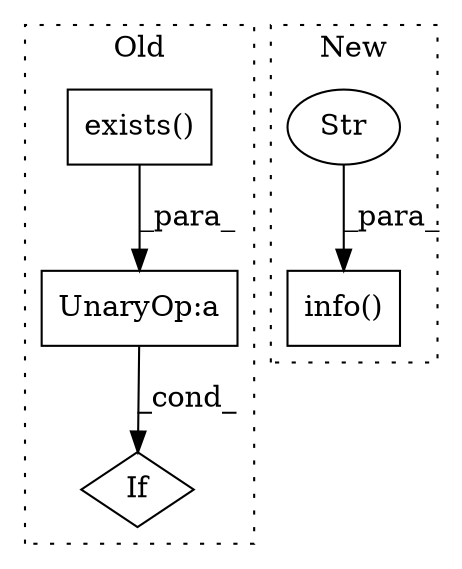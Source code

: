 digraph G {
subgraph cluster0 {
1 [label="exists()" a="75" s="1252,1295" l="15,1" shape="box"];
4 [label="If" a="96" s="1173" l="3" shape="diamond"];
5 [label="UnaryOp:a" a="61" s="1176" l="192" shape="box"];
label = "Old";
style="dotted";
}
subgraph cluster1 {
2 [label="info()" a="75" s="3324,3364" l="12,1" shape="box"];
3 [label="Str" a="66" s="3336" l="28" shape="ellipse"];
label = "New";
style="dotted";
}
1 -> 5 [label="_para_"];
3 -> 2 [label="_para_"];
5 -> 4 [label="_cond_"];
}